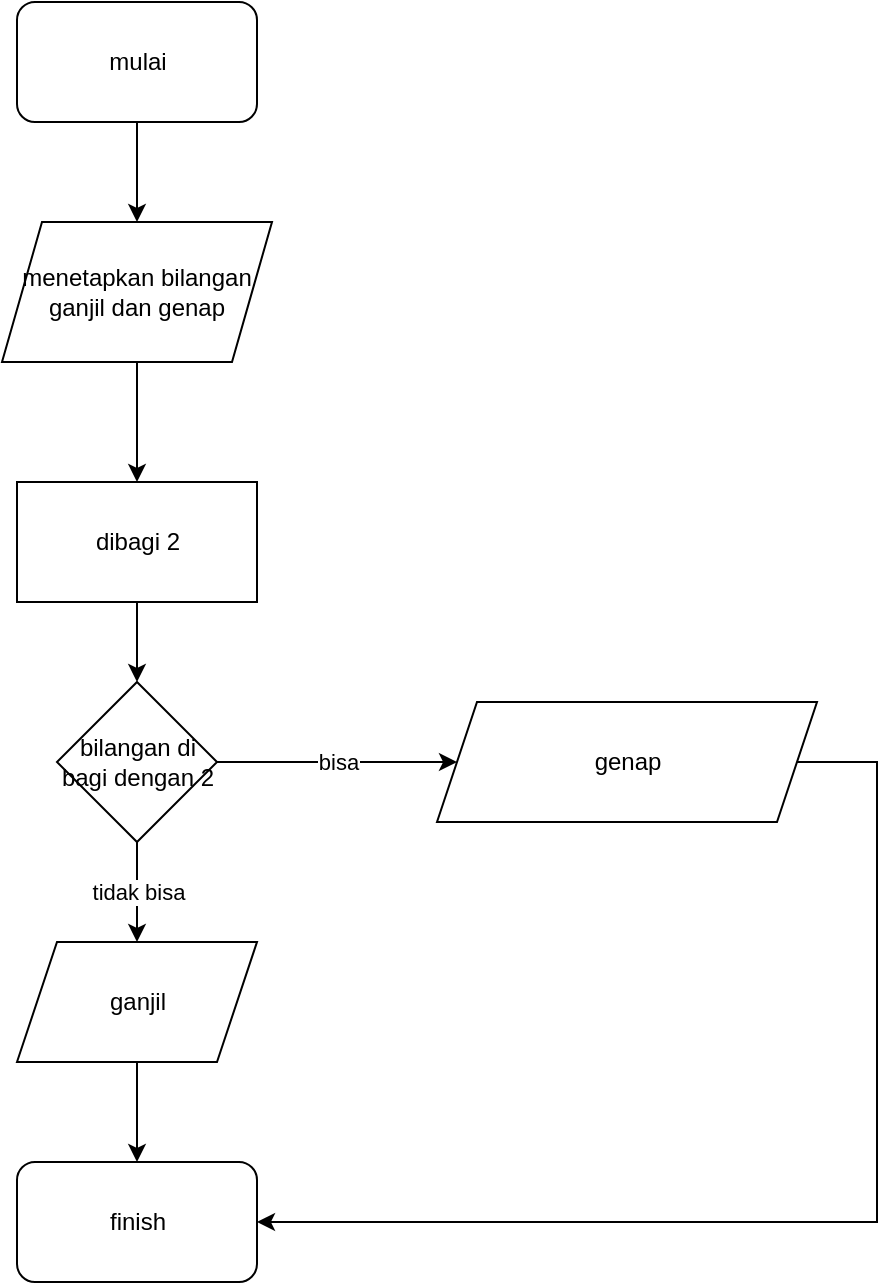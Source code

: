 <mxfile version="22.0.4" type="github">
  <diagram id="C5RBs43oDa-KdzZeNtuy" name="Page-1">
    <mxGraphModel dx="899" dy="608" grid="1" gridSize="10" guides="1" tooltips="1" connect="1" arrows="1" fold="1" page="1" pageScale="1" pageWidth="827" pageHeight="1169" math="0" shadow="0">
      <root>
        <mxCell id="WIyWlLk6GJQsqaUBKTNV-0" />
        <mxCell id="WIyWlLk6GJQsqaUBKTNV-1" parent="WIyWlLk6GJQsqaUBKTNV-0" />
        <mxCell id="D0T-OWsima516PI2QDGk-0" value="" style="edgeStyle=orthogonalEdgeStyle;rounded=0;orthogonalLoop=1;jettySize=auto;html=1;" edge="1" parent="WIyWlLk6GJQsqaUBKTNV-1" source="D0T-OWsima516PI2QDGk-1" target="D0T-OWsima516PI2QDGk-3">
          <mxGeometry relative="1" as="geometry" />
        </mxCell>
        <mxCell id="D0T-OWsima516PI2QDGk-1" value="mulai" style="rounded=1;whiteSpace=wrap;html=1;" vertex="1" parent="WIyWlLk6GJQsqaUBKTNV-1">
          <mxGeometry x="477.5" y="490" width="120" height="60" as="geometry" />
        </mxCell>
        <mxCell id="D0T-OWsima516PI2QDGk-2" value="" style="edgeStyle=orthogonalEdgeStyle;rounded=0;orthogonalLoop=1;jettySize=auto;html=1;" edge="1" parent="WIyWlLk6GJQsqaUBKTNV-1" source="D0T-OWsima516PI2QDGk-3" target="D0T-OWsima516PI2QDGk-5">
          <mxGeometry relative="1" as="geometry" />
        </mxCell>
        <mxCell id="D0T-OWsima516PI2QDGk-3" value="menetapkan bilangan ganjil dan genap" style="shape=parallelogram;perimeter=parallelogramPerimeter;whiteSpace=wrap;html=1;fixedSize=1;" vertex="1" parent="WIyWlLk6GJQsqaUBKTNV-1">
          <mxGeometry x="470" y="600" width="135" height="70" as="geometry" />
        </mxCell>
        <mxCell id="D0T-OWsima516PI2QDGk-4" value="" style="edgeStyle=orthogonalEdgeStyle;rounded=0;orthogonalLoop=1;jettySize=auto;html=1;" edge="1" parent="WIyWlLk6GJQsqaUBKTNV-1" source="D0T-OWsima516PI2QDGk-5" target="D0T-OWsima516PI2QDGk-8">
          <mxGeometry relative="1" as="geometry" />
        </mxCell>
        <mxCell id="D0T-OWsima516PI2QDGk-5" value="dibagi 2" style="rounded=0;whiteSpace=wrap;html=1;" vertex="1" parent="WIyWlLk6GJQsqaUBKTNV-1">
          <mxGeometry x="477.5" y="730" width="120" height="60" as="geometry" />
        </mxCell>
        <mxCell id="D0T-OWsima516PI2QDGk-6" value="bisa" style="edgeStyle=orthogonalEdgeStyle;rounded=0;orthogonalLoop=1;jettySize=auto;html=1;" edge="1" parent="WIyWlLk6GJQsqaUBKTNV-1" source="D0T-OWsima516PI2QDGk-8" target="D0T-OWsima516PI2QDGk-13">
          <mxGeometry relative="1" as="geometry" />
        </mxCell>
        <mxCell id="D0T-OWsima516PI2QDGk-7" value="tidak bisa" style="edgeStyle=orthogonalEdgeStyle;rounded=0;orthogonalLoop=1;jettySize=auto;html=1;" edge="1" parent="WIyWlLk6GJQsqaUBKTNV-1" source="D0T-OWsima516PI2QDGk-8" target="D0T-OWsima516PI2QDGk-10">
          <mxGeometry relative="1" as="geometry" />
        </mxCell>
        <mxCell id="D0T-OWsima516PI2QDGk-8" value="bilangan di bagi dengan 2" style="rhombus;whiteSpace=wrap;html=1;" vertex="1" parent="WIyWlLk6GJQsqaUBKTNV-1">
          <mxGeometry x="497.5" y="830" width="80" height="80" as="geometry" />
        </mxCell>
        <mxCell id="D0T-OWsima516PI2QDGk-9" value="" style="edgeStyle=orthogonalEdgeStyle;rounded=0;orthogonalLoop=1;jettySize=auto;html=1;" edge="1" parent="WIyWlLk6GJQsqaUBKTNV-1" source="D0T-OWsima516PI2QDGk-10" target="D0T-OWsima516PI2QDGk-11">
          <mxGeometry relative="1" as="geometry" />
        </mxCell>
        <mxCell id="D0T-OWsima516PI2QDGk-10" value="ganjil" style="shape=parallelogram;perimeter=parallelogramPerimeter;whiteSpace=wrap;html=1;fixedSize=1;" vertex="1" parent="WIyWlLk6GJQsqaUBKTNV-1">
          <mxGeometry x="477.5" y="960" width="120" height="60" as="geometry" />
        </mxCell>
        <mxCell id="D0T-OWsima516PI2QDGk-11" value="finish" style="rounded=1;whiteSpace=wrap;html=1;" vertex="1" parent="WIyWlLk6GJQsqaUBKTNV-1">
          <mxGeometry x="477.5" y="1070" width="120" height="60" as="geometry" />
        </mxCell>
        <mxCell id="D0T-OWsima516PI2QDGk-12" style="edgeStyle=orthogonalEdgeStyle;rounded=0;orthogonalLoop=1;jettySize=auto;html=1;entryX=1;entryY=0.5;entryDx=0;entryDy=0;" edge="1" parent="WIyWlLk6GJQsqaUBKTNV-1" source="D0T-OWsima516PI2QDGk-13" target="D0T-OWsima516PI2QDGk-11">
          <mxGeometry relative="1" as="geometry">
            <Array as="points">
              <mxPoint x="907.5" y="870" />
              <mxPoint x="907.5" y="1100" />
            </Array>
          </mxGeometry>
        </mxCell>
        <mxCell id="D0T-OWsima516PI2QDGk-13" value="genap" style="shape=parallelogram;perimeter=parallelogramPerimeter;whiteSpace=wrap;html=1;fixedSize=1;" vertex="1" parent="WIyWlLk6GJQsqaUBKTNV-1">
          <mxGeometry x="687.5" y="840" width="190" height="60" as="geometry" />
        </mxCell>
      </root>
    </mxGraphModel>
  </diagram>
</mxfile>
